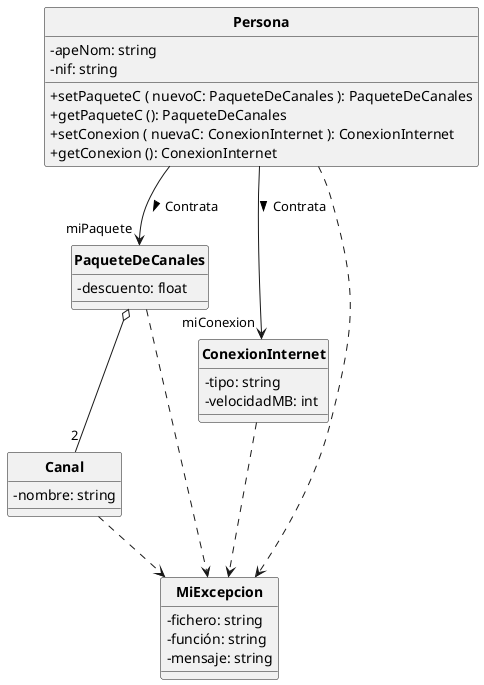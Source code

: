 @startuml

hide circle
skinparam classattributeiconsize 0
skinparam classFontStyle bold

class Persona {
 - apeNom: string
 - nif: string
 + setPaqueteC ( nuevoC: PaqueteDeCanales ): PaqueteDeCanales
 + getPaqueteC (): PaqueteDeCanales
 + setConexion ( nuevaC: ConexionInternet ): ConexionInternet
 + getConexion (): ConexionInternet
}

class PaqueteDeCanales{
 - descuento: float
}

class ConexionInternet {
 - tipo: string
 - velocidadMB: int
}

class Canal {
 - nombre: string
}

class MiExcepcion{
 - fichero: string
 - función: string
 - mensaje: string
}

Persona --> "miConexion" ConexionInternet: Contrata >
Persona --> "miPaquete" PaqueteDeCanales: Contrata >
PaqueteDeCanales o-- "2" Canal
Canal ..> MiExcepcion
ConexionInternet ..> MiExcepcion
Persona ..> MiExcepcion
PaqueteDeCanales ..> MiExcepcion

@enduml